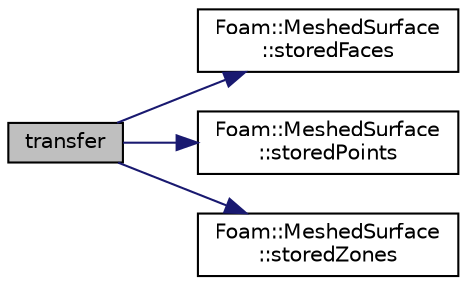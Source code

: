 digraph "transfer"
{
  bgcolor="transparent";
  edge [fontname="Helvetica",fontsize="10",labelfontname="Helvetica",labelfontsize="10"];
  node [fontname="Helvetica",fontsize="10",shape=record];
  rankdir="LR";
  Node1 [label="transfer",height=0.2,width=0.4,color="black", fillcolor="grey75", style="filled", fontcolor="black"];
  Node1 -> Node2 [color="midnightblue",fontsize="10",style="solid",fontname="Helvetica"];
  Node2 [label="Foam::MeshedSurface\l::storedFaces",height=0.2,width=0.4,color="black",URL="$a01463.html#aba1de32362845ea07612cbb52d6d19f0",tooltip="Non-const access to the faces. "];
  Node1 -> Node3 [color="midnightblue",fontsize="10",style="solid",fontname="Helvetica"];
  Node3 [label="Foam::MeshedSurface\l::storedPoints",height=0.2,width=0.4,color="black",URL="$a01463.html#a42d63b7b3dcf589fbe1c4cd2bc8e3d9b",tooltip="Non-const access to global points. "];
  Node1 -> Node4 [color="midnightblue",fontsize="10",style="solid",fontname="Helvetica"];
  Node4 [label="Foam::MeshedSurface\l::storedZones",height=0.2,width=0.4,color="black",URL="$a01463.html#aa4da19498e7e904ff22cf57fc8899360",tooltip="Non-const access to the zones. "];
}
